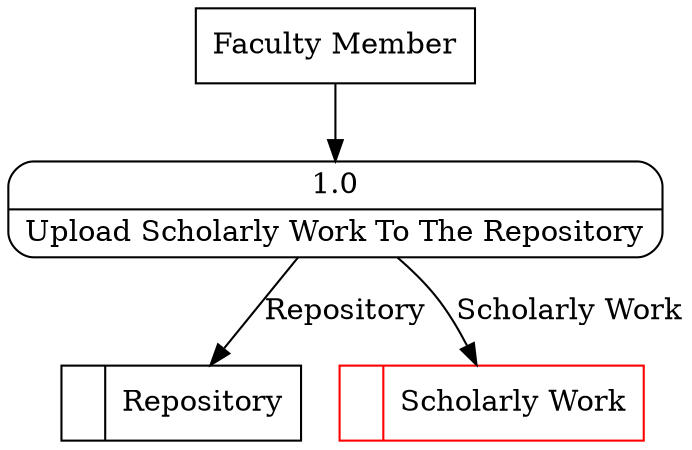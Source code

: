digraph dfd2{ 
node[shape=record]
200 [label="<f0>  |<f1> Repository " ];
201 [label="<f0>  |<f1> Scholarly Work " color=red];
202 [label="Faculty Member" shape=box];
203 [label="{<f0> 1.0|<f1> Upload Scholarly Work To The Repository }" shape=Mrecord];
202 -> 203
203 -> 201 [label="Scholarly Work"]
203 -> 200 [label="Repository"]
}
